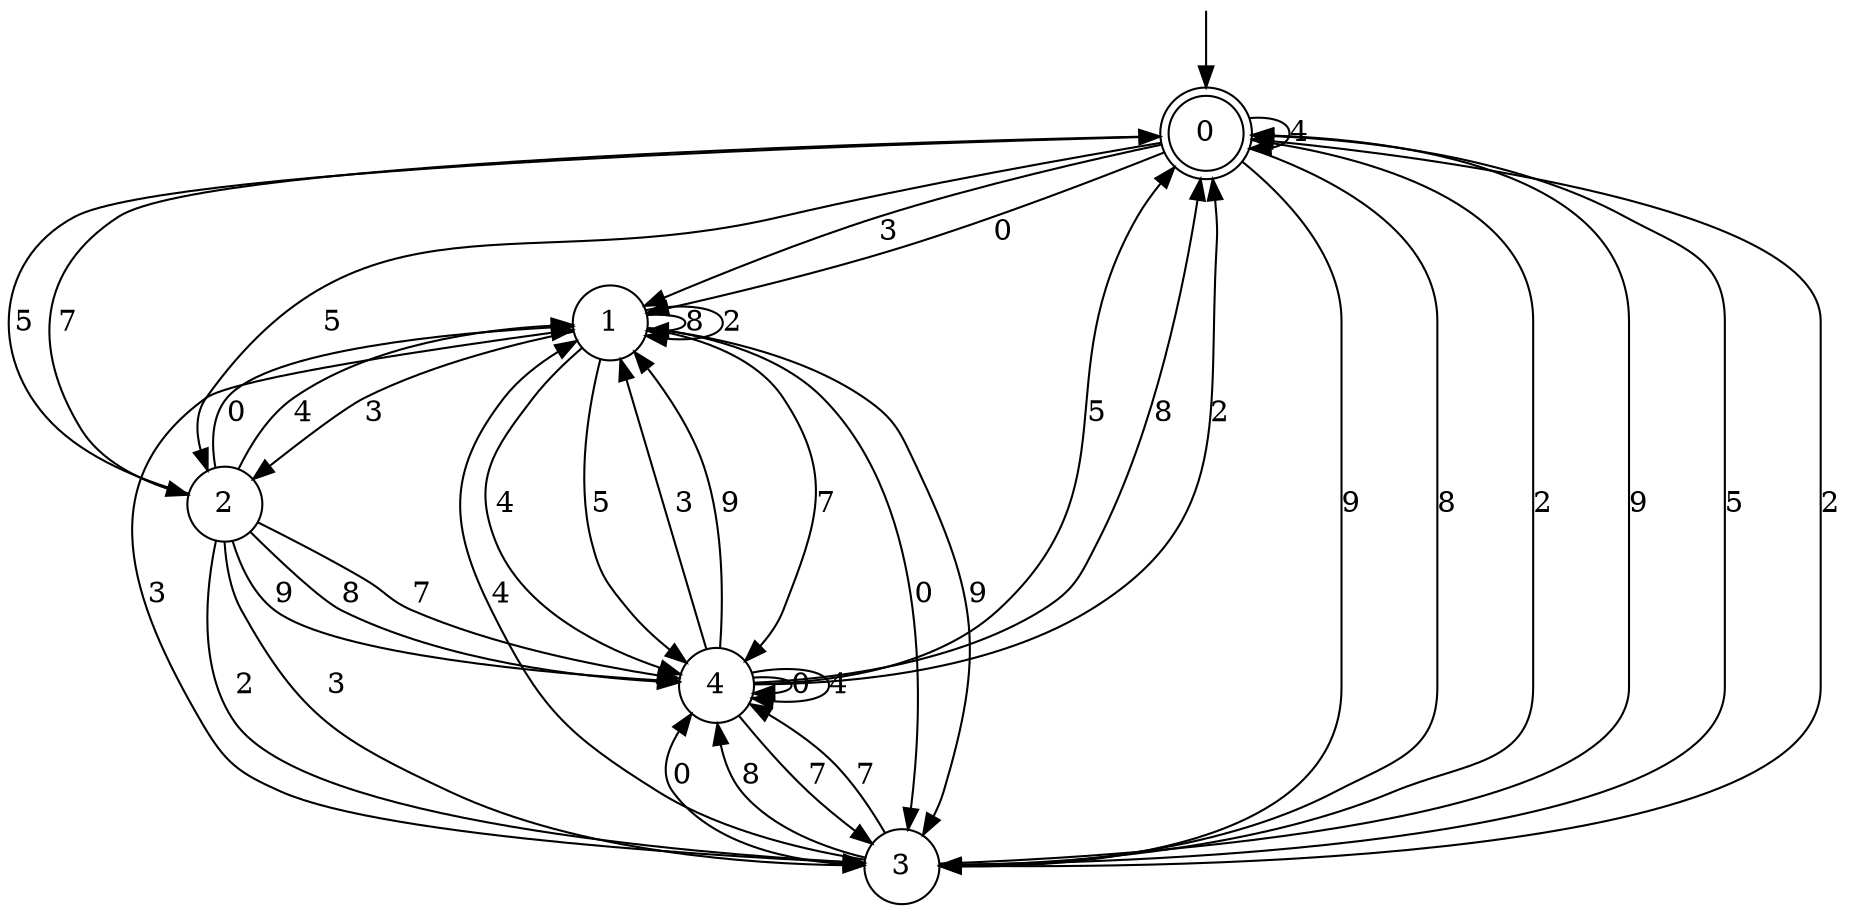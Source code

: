 digraph g {

	s0 [shape="doublecircle" label="0"];
	s1 [shape="circle" label="1"];
	s2 [shape="circle" label="2"];
	s3 [shape="circle" label="3"];
	s4 [shape="circle" label="4"];
	s0 -> s1 [label="3"];
	s0 -> s2 [label="7"];
	s0 -> s1 [label="0"];
	s0 -> s3 [label="9"];
	s0 -> s0 [label="4"];
	s0 -> s2 [label="5"];
	s0 -> s3 [label="8"];
	s0 -> s3 [label="2"];
	s1 -> s2 [label="3"];
	s1 -> s4 [label="7"];
	s1 -> s3 [label="0"];
	s1 -> s3 [label="9"];
	s1 -> s4 [label="4"];
	s1 -> s4 [label="5"];
	s1 -> s1 [label="8"];
	s1 -> s1 [label="2"];
	s2 -> s3 [label="3"];
	s2 -> s4 [label="7"];
	s2 -> s1 [label="0"];
	s2 -> s4 [label="9"];
	s2 -> s1 [label="4"];
	s2 -> s0 [label="5"];
	s2 -> s4 [label="8"];
	s2 -> s3 [label="2"];
	s3 -> s1 [label="3"];
	s3 -> s4 [label="7"];
	s3 -> s4 [label="0"];
	s3 -> s0 [label="9"];
	s3 -> s1 [label="4"];
	s3 -> s0 [label="5"];
	s3 -> s4 [label="8"];
	s3 -> s0 [label="2"];
	s4 -> s1 [label="3"];
	s4 -> s3 [label="7"];
	s4 -> s4 [label="0"];
	s4 -> s1 [label="9"];
	s4 -> s4 [label="4"];
	s4 -> s0 [label="5"];
	s4 -> s0 [label="8"];
	s4 -> s0 [label="2"];

__start0 [label="" shape="none" width="0" height="0"];
__start0 -> s0;

}
